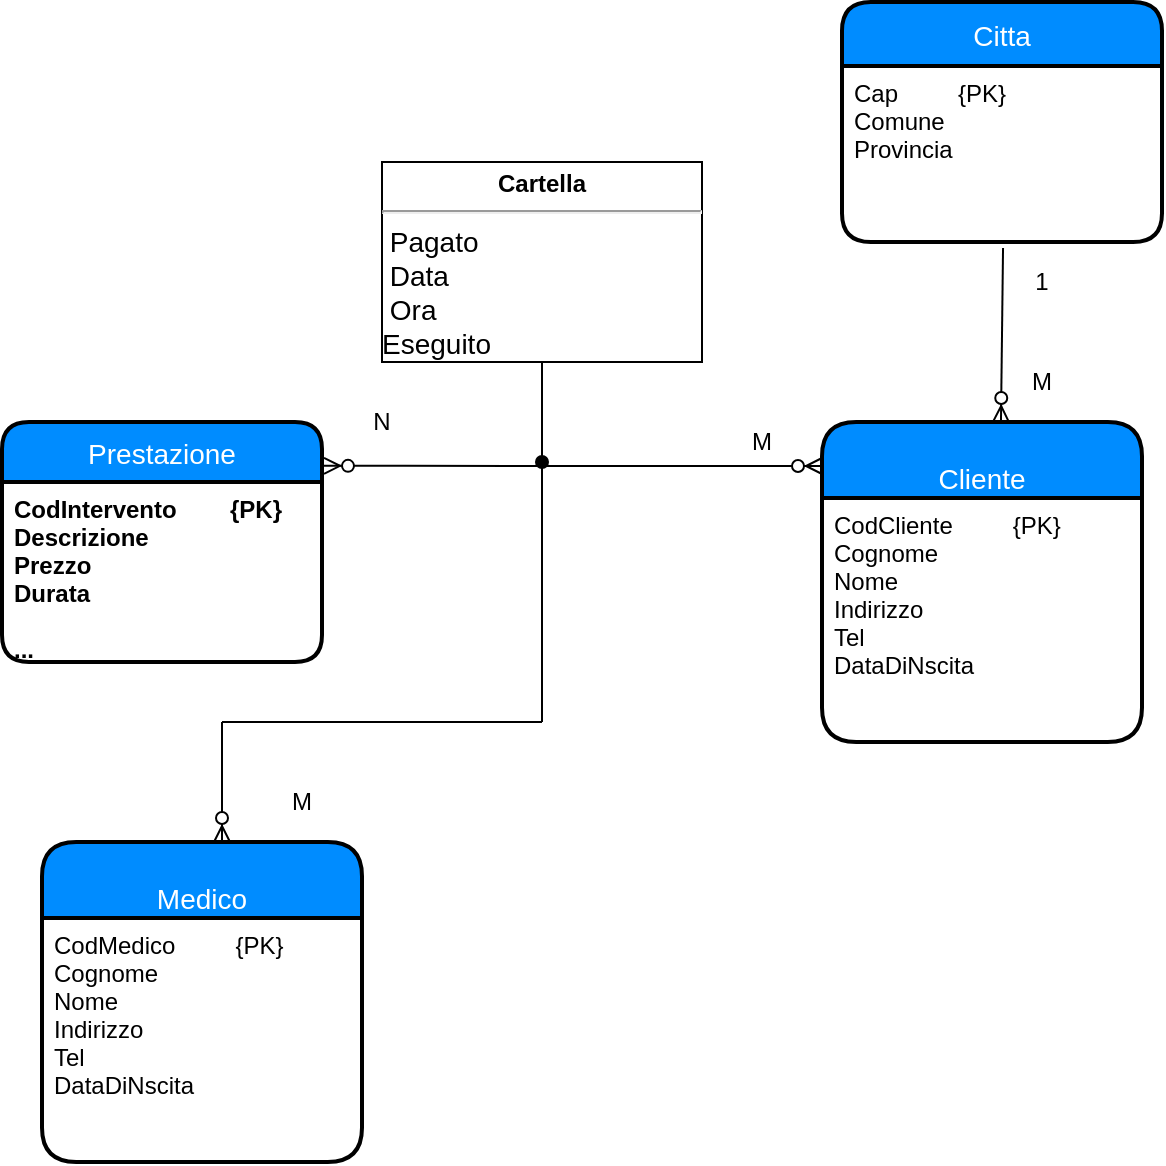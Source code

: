 <mxfile version="18.0.3" type="github"><diagram id="L1j2D4mzBUiIxQzNPNXT" name="Page-1"><mxGraphModel dx="1038" dy="489" grid="1" gridSize="10" guides="1" tooltips="1" connect="1" arrows="1" fold="1" page="1" pageScale="1" pageWidth="827" pageHeight="1169" math="0" shadow="0"><root><mxCell id="0"/><mxCell id="1" parent="0"/><mxCell id="G56ryyFdqMxWQ_o4h2ej-4" value="Prestazione" style="swimlane;childLayout=stackLayout;horizontal=1;startSize=30;horizontalStack=0;fillColor=#008cff;fontColor=#FFFFFF;rounded=1;fontSize=14;fontStyle=0;strokeWidth=2;resizeParent=0;resizeLast=1;shadow=0;dashed=0;align=center;" parent="1" vertex="1"><mxGeometry x="90" y="280" width="160" height="120" as="geometry"/></mxCell><mxCell id="G56ryyFdqMxWQ_o4h2ej-5" value="CodIntervento        {PK}&#10;Descrizione&#10;Prezzo&#10;Durata&#10;&#10;...&#10;" style="align=left;strokeColor=none;fillColor=none;spacingLeft=4;fontSize=12;verticalAlign=top;resizable=0;rotatable=0;part=1;fontStyle=1" parent="G56ryyFdqMxWQ_o4h2ej-4" vertex="1"><mxGeometry y="30" width="160" height="90" as="geometry"/></mxCell><mxCell id="G56ryyFdqMxWQ_o4h2ej-6" value="&#10;Cliente" style="swimlane;childLayout=stackLayout;horizontal=1;startSize=38;horizontalStack=0;fillColor=#008cff;fontColor=#FFFFFF;rounded=1;fontSize=14;fontStyle=0;strokeWidth=2;resizeParent=0;resizeLast=1;shadow=0;dashed=0;align=center;" parent="1" vertex="1"><mxGeometry x="500" y="280" width="160" height="160" as="geometry"/></mxCell><mxCell id="G56ryyFdqMxWQ_o4h2ej-7" value="CodCliente         {PK}&#10;Cognome&#10;Nome&#10;Indirizzo&#10;Tel&#10;DataDiNscita&#10;&#10;" style="align=left;strokeColor=none;fillColor=none;spacingLeft=4;fontSize=12;verticalAlign=top;resizable=0;rotatable=0;part=1;fontStyle=0" parent="G56ryyFdqMxWQ_o4h2ej-6" vertex="1"><mxGeometry y="38" width="160" height="122" as="geometry"/></mxCell><mxCell id="G56ryyFdqMxWQ_o4h2ej-8" value="" style="edgeStyle=entityRelationEdgeStyle;fontSize=12;html=1;endArrow=ERzeroToMany;endFill=1;startArrow=ERzeroToMany;exitX=1.006;exitY=0.158;exitDx=0;exitDy=0;exitPerimeter=0;" parent="1" edge="1"><mxGeometry width="100" height="100" relative="1" as="geometry"><mxPoint x="251" y="301.92" as="sourcePoint"/><mxPoint x="500" y="302" as="targetPoint"/></mxGeometry></mxCell><mxCell id="G56ryyFdqMxWQ_o4h2ej-9" value="" style="endArrow=none;html=1;startArrow=oval;startFill=1;entryX=0.5;entryY=1;entryDx=0;entryDy=0;" parent="1" edge="1"><mxGeometry width="50" height="50" relative="1" as="geometry"><mxPoint x="360" y="300" as="sourcePoint"/><mxPoint x="360" y="240" as="targetPoint"/></mxGeometry></mxCell><mxCell id="G56ryyFdqMxWQ_o4h2ej-10" value="Citta" style="swimlane;childLayout=stackLayout;horizontal=1;startSize=32;horizontalStack=0;fillColor=#008cff;fontColor=#FFFFFF;rounded=1;fontSize=14;fontStyle=0;strokeWidth=2;resizeParent=0;resizeLast=1;shadow=0;dashed=0;align=center;" parent="1" vertex="1"><mxGeometry x="510" y="70" width="160" height="120" as="geometry"/></mxCell><mxCell id="G56ryyFdqMxWQ_o4h2ej-11" value="Cap         {PK}&#10;Comune&#10;Provincia" style="align=left;strokeColor=none;fillColor=none;spacingLeft=4;fontSize=12;verticalAlign=top;resizable=0;rotatable=0;part=1;fontStyle=0" parent="G56ryyFdqMxWQ_o4h2ej-10" vertex="1"><mxGeometry y="32" width="160" height="88" as="geometry"/></mxCell><mxCell id="G56ryyFdqMxWQ_o4h2ej-12" value="" style="fontSize=12;html=1;endArrow=ERzeroToMany;rounded=1;endFill=1;startFill=1;elbow=vertical;entryX=0.681;entryY=0.008;entryDx=0;entryDy=0;entryPerimeter=0;exitX=0.625;exitY=1.045;exitDx=0;exitDy=0;exitPerimeter=0;" parent="1" edge="1"><mxGeometry width="100" height="100" relative="1" as="geometry"><mxPoint x="590.52" y="193" as="sourcePoint"/><mxPoint x="589.48" y="280" as="targetPoint"/></mxGeometry></mxCell><mxCell id="G56ryyFdqMxWQ_o4h2ej-18" value="&lt;p style=&quot;margin: 4px 0px 0px ; text-align: center&quot;&gt;&lt;b&gt;Cartella&lt;/b&gt;&lt;/p&gt;&lt;hr&gt;&lt;div style=&quot;font-size: 14px&quot;&gt;&amp;nbsp;Pagato&lt;/div&gt;&lt;div style=&quot;font-size: 14px&quot;&gt;&amp;nbsp;Data&lt;br&gt;&lt;/div&gt;&lt;div style=&quot;font-size: 14px&quot;&gt;&amp;nbsp;Ora&lt;/div&gt;&lt;div style=&quot;font-size: 14px&quot;&gt;Eseguito&lt;/div&gt;" style="verticalAlign=top;align=left;overflow=fill;fontSize=12;fontFamily=Helvetica;html=1;" parent="1" vertex="1"><mxGeometry x="280" y="150" width="160" height="100" as="geometry"/></mxCell><mxCell id="G56ryyFdqMxWQ_o4h2ej-19" value="N" style="text;html=1;strokeColor=none;fillColor=none;align=center;verticalAlign=middle;whiteSpace=wrap;rounded=0;" parent="1" vertex="1"><mxGeometry x="270" y="270" width="20" height="20" as="geometry"/></mxCell><mxCell id="G56ryyFdqMxWQ_o4h2ej-20" value="M" style="text;html=1;strokeColor=none;fillColor=none;align=center;verticalAlign=middle;whiteSpace=wrap;rounded=0;" parent="1" vertex="1"><mxGeometry x="460" y="280" width="20" height="20" as="geometry"/></mxCell><mxCell id="G56ryyFdqMxWQ_o4h2ej-21" value="1" style="text;html=1;strokeColor=none;fillColor=none;align=center;verticalAlign=middle;whiteSpace=wrap;rounded=0;" parent="1" vertex="1"><mxGeometry x="600" y="200" width="20" height="20" as="geometry"/></mxCell><mxCell id="G56ryyFdqMxWQ_o4h2ej-22" value="M" style="text;html=1;strokeColor=none;fillColor=none;align=center;verticalAlign=middle;whiteSpace=wrap;rounded=0;" parent="1" vertex="1"><mxGeometry x="600" y="250" width="20" height="20" as="geometry"/></mxCell><mxCell id="T7YAln1bSrvXzUfDDgCb-1" value="&#10;Medico" style="swimlane;childLayout=stackLayout;horizontal=1;startSize=38;horizontalStack=0;fillColor=#008cff;fontColor=#FFFFFF;rounded=1;fontSize=14;fontStyle=0;strokeWidth=2;resizeParent=0;resizeLast=1;shadow=0;dashed=0;align=center;" vertex="1" parent="1"><mxGeometry x="110" y="490" width="160" height="160" as="geometry"/></mxCell><mxCell id="T7YAln1bSrvXzUfDDgCb-2" value="CodMedico         {PK}&#10;Cognome&#10;Nome&#10;Indirizzo&#10;Tel&#10;DataDiNscita&#10;&#10;" style="align=left;strokeColor=none;fillColor=none;spacingLeft=4;fontSize=12;verticalAlign=top;resizable=0;rotatable=0;part=1;fontStyle=0" vertex="1" parent="T7YAln1bSrvXzUfDDgCb-1"><mxGeometry y="38" width="160" height="122" as="geometry"/></mxCell><mxCell id="T7YAln1bSrvXzUfDDgCb-3" value="" style="fontSize=12;html=1;endArrow=ERzeroToMany;rounded=1;endFill=1;startFill=1;elbow=vertical;" edge="1" parent="1"><mxGeometry width="100" height="100" relative="1" as="geometry"><mxPoint x="200" y="430" as="sourcePoint"/><mxPoint x="200" y="490" as="targetPoint"/></mxGeometry></mxCell><mxCell id="T7YAln1bSrvXzUfDDgCb-4" value="M" style="text;html=1;strokeColor=none;fillColor=none;align=center;verticalAlign=middle;whiteSpace=wrap;rounded=0;" vertex="1" parent="1"><mxGeometry x="230" y="460" width="20" height="20" as="geometry"/></mxCell><mxCell id="T7YAln1bSrvXzUfDDgCb-6" value="" style="endArrow=none;html=1;rounded=0;" edge="1" parent="1"><mxGeometry width="50" height="50" relative="1" as="geometry"><mxPoint x="200" y="430" as="sourcePoint"/><mxPoint x="360" y="430" as="targetPoint"/></mxGeometry></mxCell><mxCell id="T7YAln1bSrvXzUfDDgCb-7" value="" style="endArrow=none;html=1;rounded=0;" edge="1" parent="1"><mxGeometry width="50" height="50" relative="1" as="geometry"><mxPoint x="360" y="430" as="sourcePoint"/><mxPoint x="360" y="300" as="targetPoint"/></mxGeometry></mxCell></root></mxGraphModel></diagram></mxfile>